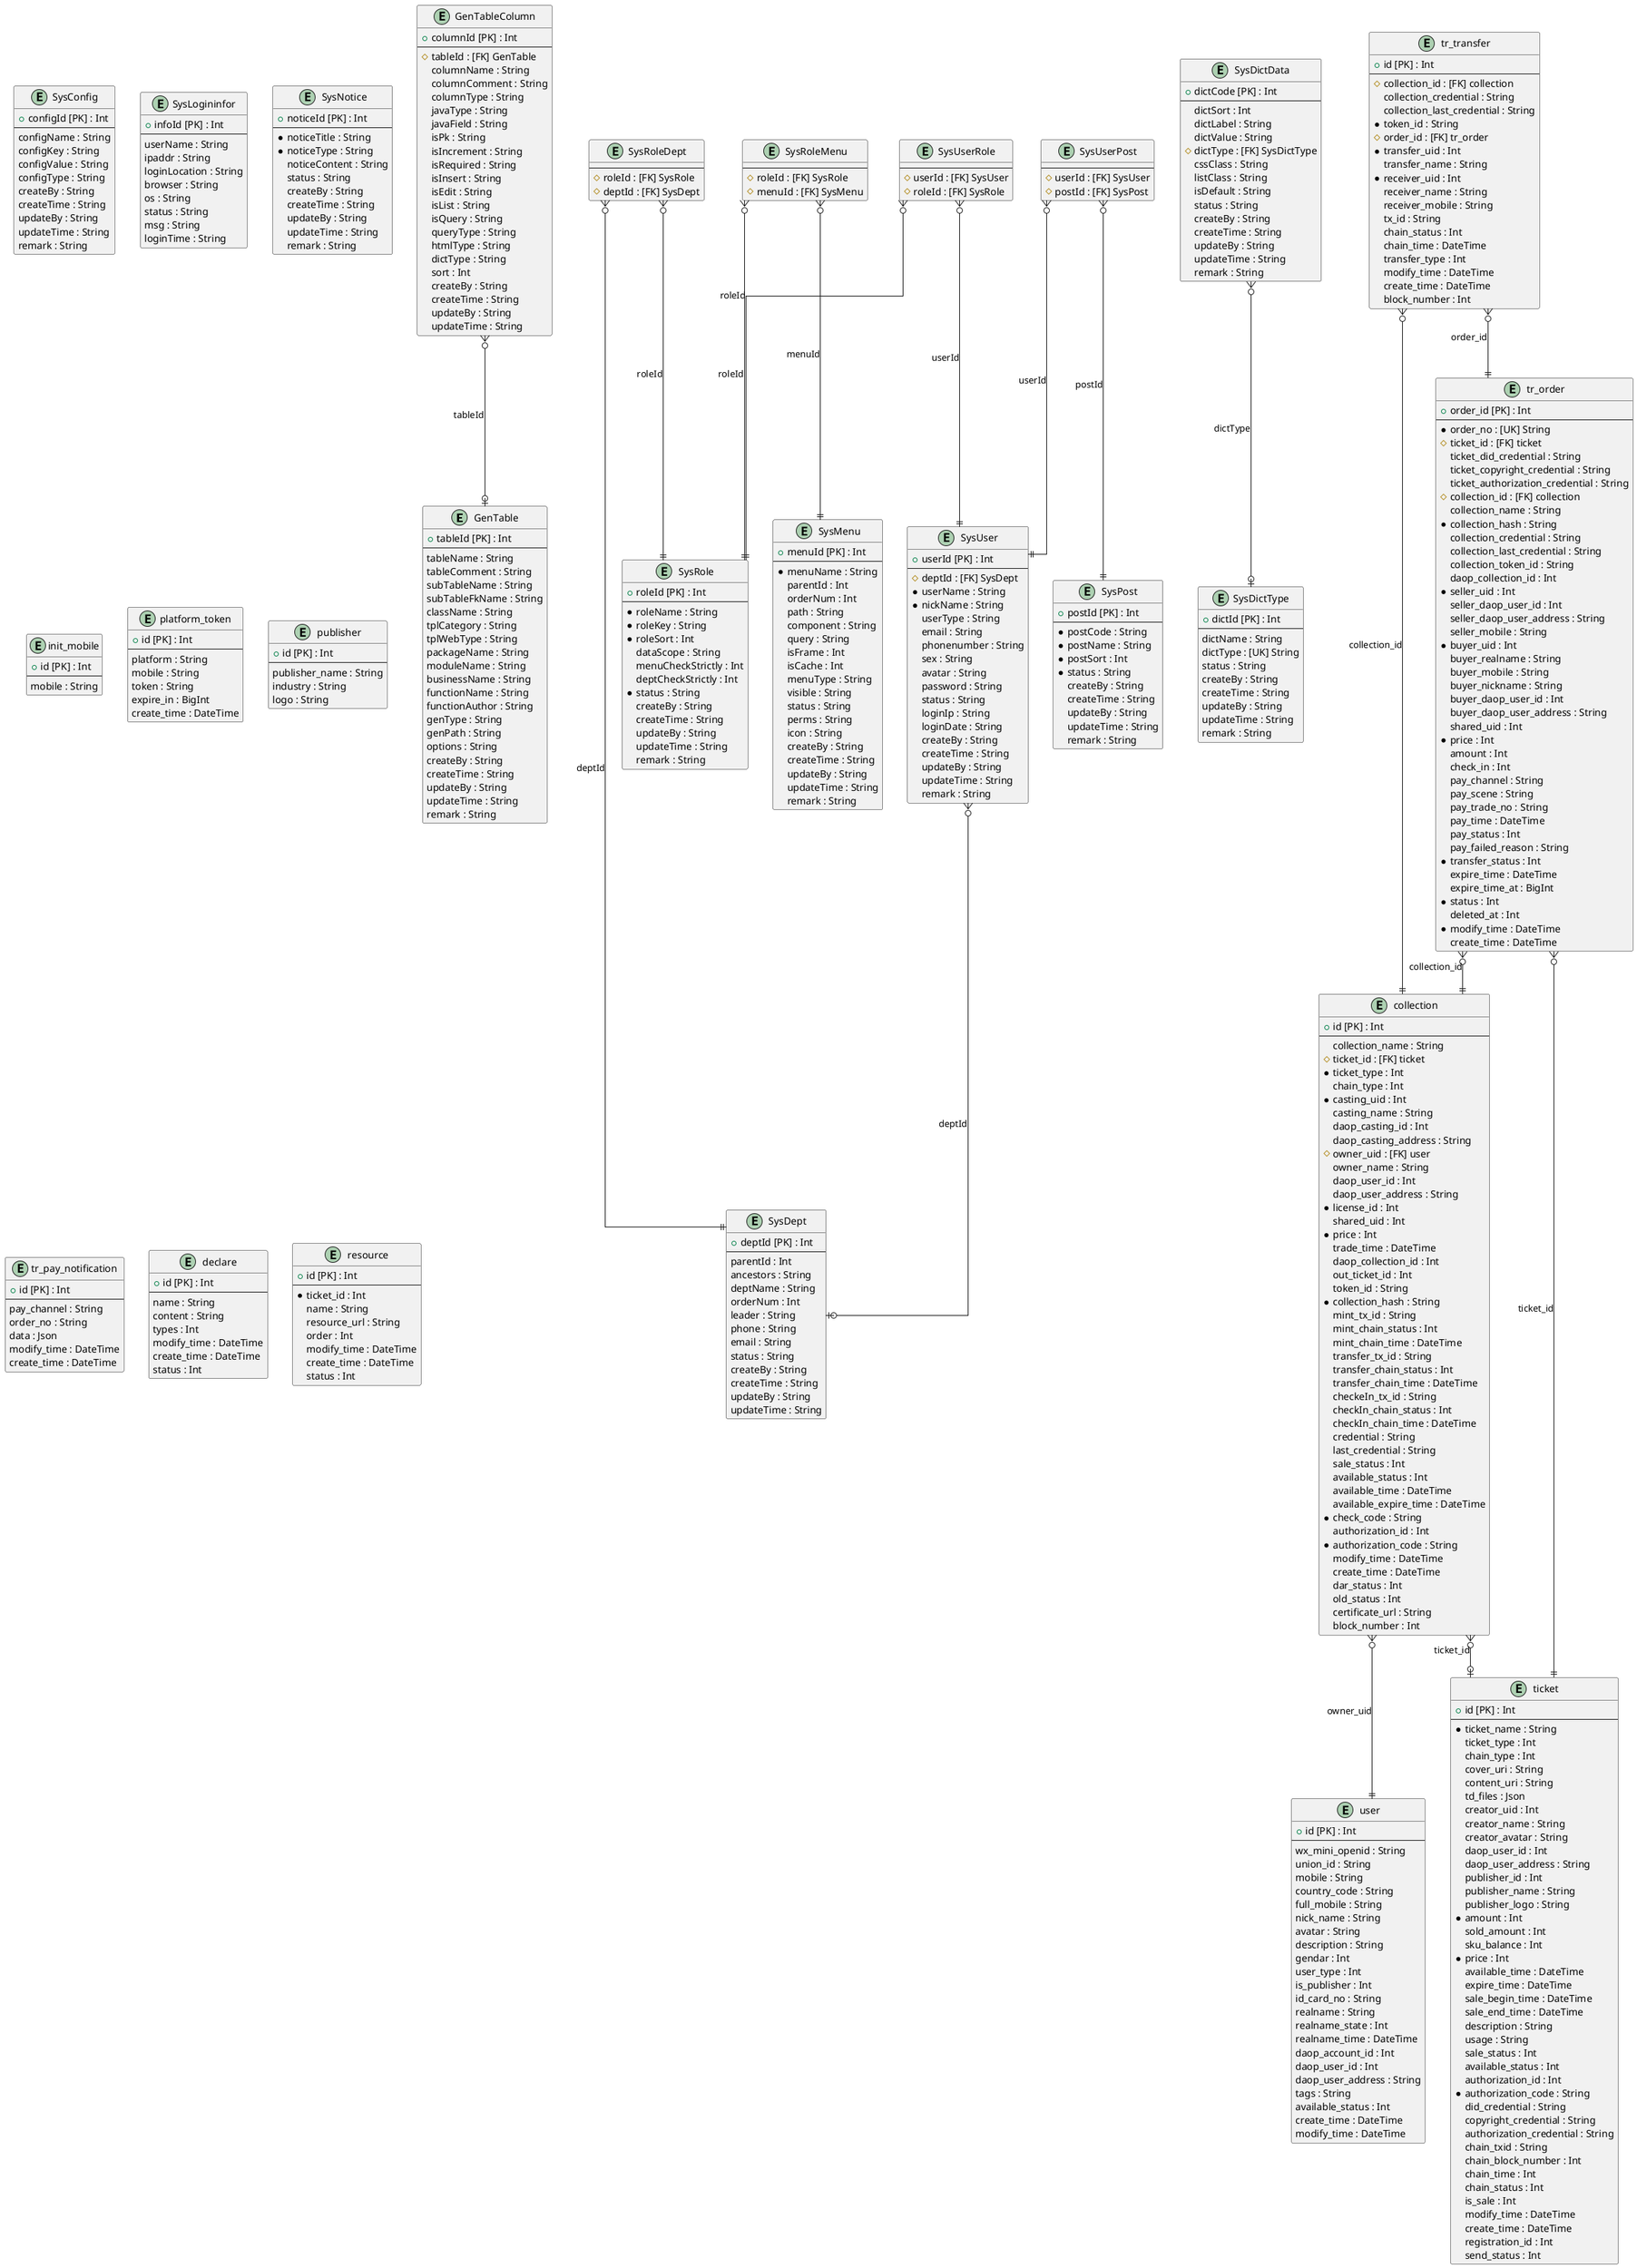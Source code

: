 @startuml erd
skinparam linetype ortho
entity "GenTable" as GenTable {
+ tableId [PK] : Int 
--
  tableName : String
  tableComment : String
  subTableName : String
  subTableFkName : String
  className : String
  tplCategory : String
  tplWebType : String
  packageName : String
  moduleName : String
  businessName : String
  functionName : String
  functionAuthor : String
  genType : String
  genPath : String
  options : String
  createBy : String
  createTime : String
  updateBy : String
  updateTime : String
  remark : String
}

entity "GenTableColumn" as GenTableColumn {
+ columnId [PK] : Int 
--
  # tableId : [FK] GenTable
  columnName : String
  columnComment : String
  columnType : String
  javaType : String
  javaField : String
  isPk : String
  isIncrement : String
  isRequired : String
  isInsert : String
  isEdit : String
  isList : String
  isQuery : String
  queryType : String
  htmlType : String
  dictType : String
  sort : Int
  createBy : String
  createTime : String
  updateBy : String
  updateTime : String
}

entity "SysConfig" as SysConfig {
+ configId [PK] : Int 
--
  configName : String
  configKey : String
  configValue : String
  configType : String
  createBy : String
  createTime : String
  updateBy : String
  updateTime : String
  remark : String
}

entity "SysDept" as SysDept {
+ deptId [PK] : Int 
--
  parentId : Int
  ancestors : String
  deptName : String
  orderNum : Int
  leader : String
  phone : String
  email : String
  status : String
  createBy : String
  createTime : String
  updateBy : String
  updateTime : String
}

entity "SysDictData" as SysDictData {
+ dictCode [PK] : Int 
--
  dictSort : Int
  dictLabel : String
  dictValue : String
  # dictType : [FK] SysDictType
  cssClass : String
  listClass : String
  isDefault : String
  status : String
  createBy : String
  createTime : String
  updateBy : String
  updateTime : String
  remark : String
}

entity "SysDictType" as SysDictType {
+ dictId [PK] : Int 
--
  dictName : String
  dictType : [UK] String
  status : String
  createBy : String
  createTime : String
  updateBy : String
  updateTime : String
  remark : String
}

entity "SysLogininfor" as SysLogininfor {
+ infoId [PK] : Int 
--
  userName : String
  ipaddr : String
  loginLocation : String
  browser : String
  os : String
  status : String
  msg : String
  loginTime : String
}

entity "SysMenu" as SysMenu {
+ menuId [PK] : Int 
--
  * menuName : String
  parentId : Int
  orderNum : Int
  path : String
  component : String
  query : String
  isFrame : Int
  isCache : Int
  menuType : String
  visible : String
  status : String
  perms : String
  icon : String
  createBy : String
  createTime : String
  updateBy : String
  updateTime : String
  remark : String
}

entity "SysNotice" as SysNotice {
+ noticeId [PK] : Int 
--
  * noticeTitle : String
  * noticeType : String
  noticeContent : String
  status : String
  createBy : String
  createTime : String
  updateBy : String
  updateTime : String
  remark : String
}

entity "SysPost" as SysPost {
+ postId [PK] : Int 
--
  * postCode : String
  * postName : String
  * postSort : Int
  * status : String
  createBy : String
  createTime : String
  updateBy : String
  updateTime : String
  remark : String
}

entity "SysUserPost" as SysUserPost {
--
  # userId : [FK] SysUser
  # postId : [FK] SysPost
}

entity "SysRoleDept" as SysRoleDept {
--
  # roleId : [FK] SysRole
  # deptId : [FK] SysDept
}

entity "SysRoleMenu" as SysRoleMenu {
--
  # roleId : [FK] SysRole
  # menuId : [FK] SysMenu
}

entity "SysUser" as SysUser {
+ userId [PK] : Int 
--
  # deptId : [FK] SysDept
  * userName : String
  * nickName : String
  userType : String
  email : String
  phonenumber : String
  sex : String
  avatar : String
  password : String
  status : String
  loginIp : String
  loginDate : String
  createBy : String
  createTime : String
  updateBy : String
  updateTime : String
  remark : String
}

entity "SysRole" as SysRole {
+ roleId [PK] : Int 
--
  * roleName : String
  * roleKey : String
  * roleSort : Int
  dataScope : String
  menuCheckStrictly : Int
  deptCheckStrictly : Int
  * status : String
  createBy : String
  createTime : String
  updateBy : String
  updateTime : String
  remark : String
}

entity "SysUserRole" as SysUserRole {
--
  # userId : [FK] SysUser
  # roleId : [FK] SysRole
}

entity "collection" as collection {
+ id [PK] : Int 
--
  collection_name : String
  # ticket_id : [FK] ticket
  * ticket_type : Int
  chain_type : Int
  * casting_uid : Int
  casting_name : String
  daop_casting_id : Int
  daop_casting_address : String
  # owner_uid : [FK] user
  owner_name : String
  daop_user_id : Int
  daop_user_address : String
  * license_id : Int
  shared_uid : Int
  * price : Int
  trade_time : DateTime
  daop_collection_id : Int
  out_ticket_id : Int
  token_id : String
  * collection_hash : String
  mint_tx_id : String
  mint_chain_status : Int
  mint_chain_time : DateTime
  transfer_tx_id : String
  transfer_chain_status : Int
  transfer_chain_time : DateTime
  checkeIn_tx_id : String
  checkIn_chain_status : Int
  checkIn_chain_time : DateTime
  credential : String
  last_credential : String
  sale_status : Int
  available_status : Int
  available_time : DateTime
  available_expire_time : DateTime
  * check_code : String
  authorization_id : Int
  * authorization_code : String
  modify_time : DateTime
  create_time : DateTime
  dar_status : Int
  old_status : Int
  certificate_url : String
  block_number : Int
}

entity "init_mobile" as init_mobile {
+ id [PK] : Int 
--
  mobile : String
}

entity "platform_token" as platform_token {
+ id [PK] : Int 
--
  platform : String
  mobile : String
  token : String
  expire_in : BigInt
  create_time : DateTime
}

entity "publisher" as publisher {
+ id [PK] : Int 
--
  publisher_name : String
  industry : String
  logo : String
}

entity "ticket" as ticket {
+ id [PK] : Int 
--
  * ticket_name : String
  ticket_type : Int
  chain_type : Int
  cover_uri : String
  content_uri : String
  td_files : Json
  creator_uid : Int
  creator_name : String
  creator_avatar : String
  daop_user_id : Int
  daop_user_address : String
  publisher_id : Int
  publisher_name : String
  publisher_logo : String
  * amount : Int
  sold_amount : Int
  sku_balance : Int
  * price : Int
  available_time : DateTime
  expire_time : DateTime
  sale_begin_time : DateTime
  sale_end_time : DateTime
  description : String
  usage : String
  sale_status : Int
  available_status : Int
  authorization_id : Int
  * authorization_code : String
  did_credential : String
  copyright_credential : String
  authorization_credential : String
  chain_txid : String
  chain_block_number : Int
  chain_time : Int
  chain_status : Int
  is_sale : Int
  modify_time : DateTime
  create_time : DateTime
  registration_id : Int
  send_status : Int
}

entity "tr_order" as tr_order {
+ order_id [PK] : Int 
--
  * order_no : [UK] String
  # ticket_id : [FK] ticket
  ticket_did_credential : String
  ticket_copyright_credential : String
  ticket_authorization_credential : String
  # collection_id : [FK] collection
  collection_name : String
  * collection_hash : String
  collection_credential : String
  collection_last_credential : String
  collection_token_id : String
  daop_collection_id : Int
  * seller_uid : Int
  seller_daop_user_id : Int
  seller_daop_user_address : String
  seller_mobile : String
  * buyer_uid : Int
  buyer_realname : String
  buyer_mobile : String
  buyer_nickname : String
  buyer_daop_user_id : Int
  buyer_daop_user_address : String
  shared_uid : Int
  * price : Int
  amount : Int
  check_in : Int
  pay_channel : String
  pay_scene : String
  pay_trade_no : String
  pay_time : DateTime
  pay_status : Int
  pay_failed_reason : String
  * transfer_status : Int
  expire_time : DateTime
  expire_time_at : BigInt
  * status : Int
  deleted_at : Int
  * modify_time : DateTime
  create_time : DateTime
}

entity "tr_pay_notification" as tr_pay_notification {
+ id [PK] : Int 
--
  pay_channel : String
  order_no : String
  data : Json
  modify_time : DateTime
  create_time : DateTime
}

entity "tr_transfer" as tr_transfer {
+ id [PK] : Int 
--
  # collection_id : [FK] collection
  collection_credential : String
  collection_last_credential : String
  * token_id : String
  # order_id : [FK] tr_order
  * transfer_uid : Int
  transfer_name : String
  * receiver_uid : Int
  receiver_name : String
  receiver_mobile : String
  tx_id : String
  chain_status : Int
  chain_time : DateTime
  transfer_type : Int
  modify_time : DateTime
  create_time : DateTime
  block_number : Int
}

entity "user" as user {
+ id [PK] : Int 
--
  wx_mini_openid : String
  union_id : String
  mobile : String
  country_code : String
  full_mobile : String
  nick_name : String
  avatar : String
  description : String
  gendar : Int
  user_type : Int
  is_publisher : Int
  id_card_no : String
  realname : String
  realname_state : Int
  realname_time : DateTime
  daop_account_id : Int
  daop_user_id : Int
  daop_user_address : String
  tags : String
  available_status : Int
  create_time : DateTime
  modify_time : DateTime
}

entity "declare" as declare {
+ id [PK] : Int 
--
  name : String
  content : String
  types : Int
  modify_time : DateTime
  create_time : DateTime
  status : Int
}

entity "resource" as resource {
+ id [PK] : Int 
--
  * ticket_id : Int
  name : String
  resource_url : String
  order : Int
  modify_time : DateTime
  create_time : DateTime
  status : Int
}

' Relations
GenTableColumn }o--o| GenTable: tableId
SysDictData }o--o| SysDictType: dictType
SysUserPost }o--|| SysUser: userId
SysUserPost }o--|| SysPost: postId
SysRoleDept }o--|| SysRole: roleId
SysRoleDept }o--|| SysDept: deptId
SysRoleMenu }o--|| SysMenu: menuId
SysRoleMenu }o--|| SysRole: roleId
SysUser }o--o| SysDept: deptId
SysUserRole }o--|| SysUser: userId
SysUserRole }o--|| SysRole: roleId
collection }o--o| ticket: ticket_id
collection }o--|| user: owner_uid
tr_order }o--|| collection: collection_id
tr_order }o--|| ticket: ticket_id
tr_transfer }o--|| collection: collection_id
tr_transfer }o--|| tr_order: order_id
' ManyToMany Relations
' enum relations
@enduml
@startuml GenTable
skinparam linetype ortho
entity "GenTable" as GenTable {
+ tableId [PK] : Int 
--
  tableName : String
  tableComment : String
  subTableName : String
  subTableFkName : String
  className : String
  tplCategory : String
  tplWebType : String
  packageName : String
  moduleName : String
  businessName : String
  functionName : String
  functionAuthor : String
  genType : String
  genPath : String
  options : String
  createBy : String
  createTime : String
  updateBy : String
  updateTime : String
  remark : String
}

entity "GenTableColumn" as GenTableColumn {
+ columnId [PK] : Int 
--
  # tableId : [FK] GenTable
  columnName : String
  columnComment : String
  columnType : String
  javaType : String
  javaField : String
  isPk : String
  isIncrement : String
  isRequired : String
  isInsert : String
  isEdit : String
  isList : String
  isQuery : String
  queryType : String
  htmlType : String
  dictType : String
  sort : Int
  createBy : String
  createTime : String
  updateBy : String
  updateTime : String
}

' Relations
GenTableColumn }o--o| GenTable: tableId
' ManyToMany Relations
' enum relations
@enduml
@startuml GenTableColumn
skinparam linetype ortho
entity "GenTable" as GenTable {
+ tableId [PK] : Int 
--
  tableName : String
  tableComment : String
  subTableName : String
  subTableFkName : String
  className : String
  tplCategory : String
  tplWebType : String
  packageName : String
  moduleName : String
  businessName : String
  functionName : String
  functionAuthor : String
  genType : String
  genPath : String
  options : String
  createBy : String
  createTime : String
  updateBy : String
  updateTime : String
  remark : String
}

entity "GenTableColumn" as GenTableColumn {
+ columnId [PK] : Int 
--
  # tableId : [FK] GenTable
  columnName : String
  columnComment : String
  columnType : String
  javaType : String
  javaField : String
  isPk : String
  isIncrement : String
  isRequired : String
  isInsert : String
  isEdit : String
  isList : String
  isQuery : String
  queryType : String
  htmlType : String
  dictType : String
  sort : Int
  createBy : String
  createTime : String
  updateBy : String
  updateTime : String
}

' Relations
GenTableColumn }o--o| GenTable: tableId
' ManyToMany Relations
' enum relations
@enduml
@startuml SysConfig
skinparam linetype ortho
entity "SysConfig" as SysConfig {
+ configId [PK] : Int 
--
  configName : String
  configKey : String
  configValue : String
  configType : String
  createBy : String
  createTime : String
  updateBy : String
  updateTime : String
  remark : String
}

' Relations
' ManyToMany Relations
' enum relations
@enduml
@startuml SysDept
skinparam linetype ortho
entity "SysDept" as SysDept {
+ deptId [PK] : Int 
--
  parentId : Int
  ancestors : String
  deptName : String
  orderNum : Int
  leader : String
  phone : String
  email : String
  status : String
  createBy : String
  createTime : String
  updateBy : String
  updateTime : String
}

entity "SysRoleDept" as SysRoleDept {
--
  # roleId : [FK] SysRole
  # deptId : [FK] SysDept
}

entity "SysUser" as SysUser {
+ userId [PK] : Int 
--
  # deptId : [FK] SysDept
  * userName : String
  * nickName : String
  userType : String
  email : String
  phonenumber : String
  sex : String
  avatar : String
  password : String
  status : String
  loginIp : String
  loginDate : String
  createBy : String
  createTime : String
  updateBy : String
  updateTime : String
  remark : String
}

' Relations
SysRoleDept }o--|| SysDept: deptId
SysUser }o--o| SysDept: deptId
' ManyToMany Relations
' enum relations
@enduml
@startuml SysDictData
skinparam linetype ortho
entity "SysDictData" as SysDictData {
+ dictCode [PK] : Int 
--
  dictSort : Int
  dictLabel : String
  dictValue : String
  # dictType : [FK] SysDictType
  cssClass : String
  listClass : String
  isDefault : String
  status : String
  createBy : String
  createTime : String
  updateBy : String
  updateTime : String
  remark : String
}

entity "SysDictType" as SysDictType {
+ dictId [PK] : Int 
--
  dictName : String
  dictType : [UK] String
  status : String
  createBy : String
  createTime : String
  updateBy : String
  updateTime : String
  remark : String
}

' Relations
SysDictData }o--o| SysDictType: dictType
' ManyToMany Relations
' enum relations
@enduml
@startuml SysDictType
skinparam linetype ortho
entity "SysDictData" as SysDictData {
+ dictCode [PK] : Int 
--
  dictSort : Int
  dictLabel : String
  dictValue : String
  # dictType : [FK] SysDictType
  cssClass : String
  listClass : String
  isDefault : String
  status : String
  createBy : String
  createTime : String
  updateBy : String
  updateTime : String
  remark : String
}

entity "SysDictType" as SysDictType {
+ dictId [PK] : Int 
--
  dictName : String
  dictType : [UK] String
  status : String
  createBy : String
  createTime : String
  updateBy : String
  updateTime : String
  remark : String
}

' Relations
SysDictData }o--o| SysDictType: dictType
' ManyToMany Relations
' enum relations
@enduml
@startuml SysLogininfor
skinparam linetype ortho
entity "SysLogininfor" as SysLogininfor {
+ infoId [PK] : Int 
--
  userName : String
  ipaddr : String
  loginLocation : String
  browser : String
  os : String
  status : String
  msg : String
  loginTime : String
}

' Relations
' ManyToMany Relations
' enum relations
@enduml
@startuml SysMenu
skinparam linetype ortho
entity "SysMenu" as SysMenu {
+ menuId [PK] : Int 
--
  * menuName : String
  parentId : Int
  orderNum : Int
  path : String
  component : String
  query : String
  isFrame : Int
  isCache : Int
  menuType : String
  visible : String
  status : String
  perms : String
  icon : String
  createBy : String
  createTime : String
  updateBy : String
  updateTime : String
  remark : String
}

entity "SysRoleMenu" as SysRoleMenu {
--
  # roleId : [FK] SysRole
  # menuId : [FK] SysMenu
}

' Relations
SysRoleMenu }o--|| SysMenu: menuId
' ManyToMany Relations
' enum relations
@enduml
@startuml SysNotice
skinparam linetype ortho
entity "SysNotice" as SysNotice {
+ noticeId [PK] : Int 
--
  * noticeTitle : String
  * noticeType : String
  noticeContent : String
  status : String
  createBy : String
  createTime : String
  updateBy : String
  updateTime : String
  remark : String
}

' Relations
' ManyToMany Relations
' enum relations
@enduml
@startuml SysPost
skinparam linetype ortho
entity "SysPost" as SysPost {
+ postId [PK] : Int 
--
  * postCode : String
  * postName : String
  * postSort : Int
  * status : String
  createBy : String
  createTime : String
  updateBy : String
  updateTime : String
  remark : String
}

entity "SysUserPost" as SysUserPost {
--
  # userId : [FK] SysUser
  # postId : [FK] SysPost
}

' Relations
SysUserPost }o--|| SysPost: postId
' ManyToMany Relations
' enum relations
@enduml
@startuml SysUserPost
skinparam linetype ortho
entity "SysPost" as SysPost {
+ postId [PK] : Int 
--
  * postCode : String
  * postName : String
  * postSort : Int
  * status : String
  createBy : String
  createTime : String
  updateBy : String
  updateTime : String
  remark : String
}

entity "SysUserPost" as SysUserPost {
--
  # userId : [FK] SysUser
  # postId : [FK] SysPost
}

entity "SysUser" as SysUser {
+ userId [PK] : Int 
--
  # deptId : [FK] SysDept
  * userName : String
  * nickName : String
  userType : String
  email : String
  phonenumber : String
  sex : String
  avatar : String
  password : String
  status : String
  loginIp : String
  loginDate : String
  createBy : String
  createTime : String
  updateBy : String
  updateTime : String
  remark : String
}

' Relations
SysUserPost }o--|| SysUser: userId
SysUserPost }o--|| SysPost: postId
' ManyToMany Relations
' enum relations
@enduml
@startuml SysRoleDept
skinparam linetype ortho
entity "SysDept" as SysDept {
+ deptId [PK] : Int 
--
  parentId : Int
  ancestors : String
  deptName : String
  orderNum : Int
  leader : String
  phone : String
  email : String
  status : String
  createBy : String
  createTime : String
  updateBy : String
  updateTime : String
}

entity "SysRoleDept" as SysRoleDept {
--
  # roleId : [FK] SysRole
  # deptId : [FK] SysDept
}

entity "SysRole" as SysRole {
+ roleId [PK] : Int 
--
  * roleName : String
  * roleKey : String
  * roleSort : Int
  dataScope : String
  menuCheckStrictly : Int
  deptCheckStrictly : Int
  * status : String
  createBy : String
  createTime : String
  updateBy : String
  updateTime : String
  remark : String
}

' Relations
SysRoleDept }o--|| SysRole: roleId
SysRoleDept }o--|| SysDept: deptId
' ManyToMany Relations
' enum relations
@enduml
@startuml SysRoleMenu
skinparam linetype ortho
entity "SysMenu" as SysMenu {
+ menuId [PK] : Int 
--
  * menuName : String
  parentId : Int
  orderNum : Int
  path : String
  component : String
  query : String
  isFrame : Int
  isCache : Int
  menuType : String
  visible : String
  status : String
  perms : String
  icon : String
  createBy : String
  createTime : String
  updateBy : String
  updateTime : String
  remark : String
}

entity "SysRoleMenu" as SysRoleMenu {
--
  # roleId : [FK] SysRole
  # menuId : [FK] SysMenu
}

entity "SysRole" as SysRole {
+ roleId [PK] : Int 
--
  * roleName : String
  * roleKey : String
  * roleSort : Int
  dataScope : String
  menuCheckStrictly : Int
  deptCheckStrictly : Int
  * status : String
  createBy : String
  createTime : String
  updateBy : String
  updateTime : String
  remark : String
}

' Relations
SysRoleMenu }o--|| SysMenu: menuId
SysRoleMenu }o--|| SysRole: roleId
' ManyToMany Relations
' enum relations
@enduml
@startuml SysUser
skinparam linetype ortho
entity "SysDept" as SysDept {
+ deptId [PK] : Int 
--
  parentId : Int
  ancestors : String
  deptName : String
  orderNum : Int
  leader : String
  phone : String
  email : String
  status : String
  createBy : String
  createTime : String
  updateBy : String
  updateTime : String
}

entity "SysUserPost" as SysUserPost {
--
  # userId : [FK] SysUser
  # postId : [FK] SysPost
}

entity "SysUser" as SysUser {
+ userId [PK] : Int 
--
  # deptId : [FK] SysDept
  * userName : String
  * nickName : String
  userType : String
  email : String
  phonenumber : String
  sex : String
  avatar : String
  password : String
  status : String
  loginIp : String
  loginDate : String
  createBy : String
  createTime : String
  updateBy : String
  updateTime : String
  remark : String
}

entity "SysUserRole" as SysUserRole {
--
  # userId : [FK] SysUser
  # roleId : [FK] SysRole
}

' Relations
SysUserPost }o--|| SysUser: userId
SysUser }o--o| SysDept: deptId
SysUserRole }o--|| SysUser: userId
' ManyToMany Relations
' enum relations
@enduml
@startuml SysRole
skinparam linetype ortho
entity "SysRoleDept" as SysRoleDept {
--
  # roleId : [FK] SysRole
  # deptId : [FK] SysDept
}

entity "SysRoleMenu" as SysRoleMenu {
--
  # roleId : [FK] SysRole
  # menuId : [FK] SysMenu
}

entity "SysRole" as SysRole {
+ roleId [PK] : Int 
--
  * roleName : String
  * roleKey : String
  * roleSort : Int
  dataScope : String
  menuCheckStrictly : Int
  deptCheckStrictly : Int
  * status : String
  createBy : String
  createTime : String
  updateBy : String
  updateTime : String
  remark : String
}

entity "SysUserRole" as SysUserRole {
--
  # userId : [FK] SysUser
  # roleId : [FK] SysRole
}

' Relations
SysRoleDept }o--|| SysRole: roleId
SysRoleMenu }o--|| SysRole: roleId
SysUserRole }o--|| SysRole: roleId
' ManyToMany Relations
' enum relations
@enduml
@startuml SysUserRole
skinparam linetype ortho
entity "SysUser" as SysUser {
+ userId [PK] : Int 
--
  # deptId : [FK] SysDept
  * userName : String
  * nickName : String
  userType : String
  email : String
  phonenumber : String
  sex : String
  avatar : String
  password : String
  status : String
  loginIp : String
  loginDate : String
  createBy : String
  createTime : String
  updateBy : String
  updateTime : String
  remark : String
}

entity "SysRole" as SysRole {
+ roleId [PK] : Int 
--
  * roleName : String
  * roleKey : String
  * roleSort : Int
  dataScope : String
  menuCheckStrictly : Int
  deptCheckStrictly : Int
  * status : String
  createBy : String
  createTime : String
  updateBy : String
  updateTime : String
  remark : String
}

entity "SysUserRole" as SysUserRole {
--
  # userId : [FK] SysUser
  # roleId : [FK] SysRole
}

' Relations
SysUserRole }o--|| SysUser: userId
SysUserRole }o--|| SysRole: roleId
' ManyToMany Relations
' enum relations
@enduml
@startuml collection
skinparam linetype ortho
entity "collection" as collection {
+ id [PK] : Int 
--
  collection_name : String
  # ticket_id : [FK] ticket
  * ticket_type : Int
  chain_type : Int
  * casting_uid : Int
  casting_name : String
  daop_casting_id : Int
  daop_casting_address : String
  # owner_uid : [FK] user
  owner_name : String
  daop_user_id : Int
  daop_user_address : String
  * license_id : Int
  shared_uid : Int
  * price : Int
  trade_time : DateTime
  daop_collection_id : Int
  out_ticket_id : Int
  token_id : String
  * collection_hash : String
  mint_tx_id : String
  mint_chain_status : Int
  mint_chain_time : DateTime
  transfer_tx_id : String
  transfer_chain_status : Int
  transfer_chain_time : DateTime
  checkeIn_tx_id : String
  checkIn_chain_status : Int
  checkIn_chain_time : DateTime
  credential : String
  last_credential : String
  sale_status : Int
  available_status : Int
  available_time : DateTime
  available_expire_time : DateTime
  * check_code : String
  authorization_id : Int
  * authorization_code : String
  modify_time : DateTime
  create_time : DateTime
  dar_status : Int
  old_status : Int
  certificate_url : String
  block_number : Int
}

entity "ticket" as ticket {
+ id [PK] : Int 
--
  * ticket_name : String
  ticket_type : Int
  chain_type : Int
  cover_uri : String
  content_uri : String
  td_files : Json
  creator_uid : Int
  creator_name : String
  creator_avatar : String
  daop_user_id : Int
  daop_user_address : String
  publisher_id : Int
  publisher_name : String
  publisher_logo : String
  * amount : Int
  sold_amount : Int
  sku_balance : Int
  * price : Int
  available_time : DateTime
  expire_time : DateTime
  sale_begin_time : DateTime
  sale_end_time : DateTime
  description : String
  usage : String
  sale_status : Int
  available_status : Int
  authorization_id : Int
  * authorization_code : String
  did_credential : String
  copyright_credential : String
  authorization_credential : String
  chain_txid : String
  chain_block_number : Int
  chain_time : Int
  chain_status : Int
  is_sale : Int
  modify_time : DateTime
  create_time : DateTime
  registration_id : Int
  send_status : Int
}

entity "tr_order" as tr_order {
+ order_id [PK] : Int 
--
  * order_no : [UK] String
  # ticket_id : [FK] ticket
  ticket_did_credential : String
  ticket_copyright_credential : String
  ticket_authorization_credential : String
  # collection_id : [FK] collection
  collection_name : String
  * collection_hash : String
  collection_credential : String
  collection_last_credential : String
  collection_token_id : String
  daop_collection_id : Int
  * seller_uid : Int
  seller_daop_user_id : Int
  seller_daop_user_address : String
  seller_mobile : String
  * buyer_uid : Int
  buyer_realname : String
  buyer_mobile : String
  buyer_nickname : String
  buyer_daop_user_id : Int
  buyer_daop_user_address : String
  shared_uid : Int
  * price : Int
  amount : Int
  check_in : Int
  pay_channel : String
  pay_scene : String
  pay_trade_no : String
  pay_time : DateTime
  pay_status : Int
  pay_failed_reason : String
  * transfer_status : Int
  expire_time : DateTime
  expire_time_at : BigInt
  * status : Int
  deleted_at : Int
  * modify_time : DateTime
  create_time : DateTime
}

entity "tr_transfer" as tr_transfer {
+ id [PK] : Int 
--
  # collection_id : [FK] collection
  collection_credential : String
  collection_last_credential : String
  * token_id : String
  # order_id : [FK] tr_order
  * transfer_uid : Int
  transfer_name : String
  * receiver_uid : Int
  receiver_name : String
  receiver_mobile : String
  tx_id : String
  chain_status : Int
  chain_time : DateTime
  transfer_type : Int
  modify_time : DateTime
  create_time : DateTime
  block_number : Int
}

entity "user" as user {
+ id [PK] : Int 
--
  wx_mini_openid : String
  union_id : String
  mobile : String
  country_code : String
  full_mobile : String
  nick_name : String
  avatar : String
  description : String
  gendar : Int
  user_type : Int
  is_publisher : Int
  id_card_no : String
  realname : String
  realname_state : Int
  realname_time : DateTime
  daop_account_id : Int
  daop_user_id : Int
  daop_user_address : String
  tags : String
  available_status : Int
  create_time : DateTime
  modify_time : DateTime
}

' Relations
collection }o--o| ticket: ticket_id
collection }o--|| user: owner_uid
tr_order }o--|| collection: collection_id
tr_order }o--|| ticket: ticket_id
tr_transfer }o--|| collection: collection_id
tr_transfer }o--|| tr_order: order_id
' ManyToMany Relations
' enum relations
@enduml
@startuml init_mobile
skinparam linetype ortho
entity "init_mobile" as init_mobile {
+ id [PK] : Int 
--
  mobile : String
}

' Relations
' ManyToMany Relations
' enum relations
@enduml
@startuml platform_token
skinparam linetype ortho
entity "platform_token" as platform_token {
+ id [PK] : Int 
--
  platform : String
  mobile : String
  token : String
  expire_in : BigInt
  create_time : DateTime
}

' Relations
' ManyToMany Relations
' enum relations
@enduml
@startuml publisher
skinparam linetype ortho
entity "publisher" as publisher {
+ id [PK] : Int 
--
  publisher_name : String
  industry : String
  logo : String
}

' Relations
' ManyToMany Relations
' enum relations
@enduml
@startuml ticket
skinparam linetype ortho
entity "collection" as collection {
+ id [PK] : Int 
--
  collection_name : String
  # ticket_id : [FK] ticket
  * ticket_type : Int
  chain_type : Int
  * casting_uid : Int
  casting_name : String
  daop_casting_id : Int
  daop_casting_address : String
  # owner_uid : [FK] user
  owner_name : String
  daop_user_id : Int
  daop_user_address : String
  * license_id : Int
  shared_uid : Int
  * price : Int
  trade_time : DateTime
  daop_collection_id : Int
  out_ticket_id : Int
  token_id : String
  * collection_hash : String
  mint_tx_id : String
  mint_chain_status : Int
  mint_chain_time : DateTime
  transfer_tx_id : String
  transfer_chain_status : Int
  transfer_chain_time : DateTime
  checkeIn_tx_id : String
  checkIn_chain_status : Int
  checkIn_chain_time : DateTime
  credential : String
  last_credential : String
  sale_status : Int
  available_status : Int
  available_time : DateTime
  available_expire_time : DateTime
  * check_code : String
  authorization_id : Int
  * authorization_code : String
  modify_time : DateTime
  create_time : DateTime
  dar_status : Int
  old_status : Int
  certificate_url : String
  block_number : Int
}

entity "ticket" as ticket {
+ id [PK] : Int 
--
  * ticket_name : String
  ticket_type : Int
  chain_type : Int
  cover_uri : String
  content_uri : String
  td_files : Json
  creator_uid : Int
  creator_name : String
  creator_avatar : String
  daop_user_id : Int
  daop_user_address : String
  publisher_id : Int
  publisher_name : String
  publisher_logo : String
  * amount : Int
  sold_amount : Int
  sku_balance : Int
  * price : Int
  available_time : DateTime
  expire_time : DateTime
  sale_begin_time : DateTime
  sale_end_time : DateTime
  description : String
  usage : String
  sale_status : Int
  available_status : Int
  authorization_id : Int
  * authorization_code : String
  did_credential : String
  copyright_credential : String
  authorization_credential : String
  chain_txid : String
  chain_block_number : Int
  chain_time : Int
  chain_status : Int
  is_sale : Int
  modify_time : DateTime
  create_time : DateTime
  registration_id : Int
  send_status : Int
}

entity "tr_order" as tr_order {
+ order_id [PK] : Int 
--
  * order_no : [UK] String
  # ticket_id : [FK] ticket
  ticket_did_credential : String
  ticket_copyright_credential : String
  ticket_authorization_credential : String
  # collection_id : [FK] collection
  collection_name : String
  * collection_hash : String
  collection_credential : String
  collection_last_credential : String
  collection_token_id : String
  daop_collection_id : Int
  * seller_uid : Int
  seller_daop_user_id : Int
  seller_daop_user_address : String
  seller_mobile : String
  * buyer_uid : Int
  buyer_realname : String
  buyer_mobile : String
  buyer_nickname : String
  buyer_daop_user_id : Int
  buyer_daop_user_address : String
  shared_uid : Int
  * price : Int
  amount : Int
  check_in : Int
  pay_channel : String
  pay_scene : String
  pay_trade_no : String
  pay_time : DateTime
  pay_status : Int
  pay_failed_reason : String
  * transfer_status : Int
  expire_time : DateTime
  expire_time_at : BigInt
  * status : Int
  deleted_at : Int
  * modify_time : DateTime
  create_time : DateTime
}

' Relations
collection }o--o| ticket: ticket_id
tr_order }o--|| collection: collection_id
tr_order }o--|| ticket: ticket_id
' ManyToMany Relations
' enum relations
@enduml
@startuml tr_order
skinparam linetype ortho
entity "collection" as collection {
+ id [PK] : Int 
--
  collection_name : String
  # ticket_id : [FK] ticket
  * ticket_type : Int
  chain_type : Int
  * casting_uid : Int
  casting_name : String
  daop_casting_id : Int
  daop_casting_address : String
  # owner_uid : [FK] user
  owner_name : String
  daop_user_id : Int
  daop_user_address : String
  * license_id : Int
  shared_uid : Int
  * price : Int
  trade_time : DateTime
  daop_collection_id : Int
  out_ticket_id : Int
  token_id : String
  * collection_hash : String
  mint_tx_id : String
  mint_chain_status : Int
  mint_chain_time : DateTime
  transfer_tx_id : String
  transfer_chain_status : Int
  transfer_chain_time : DateTime
  checkeIn_tx_id : String
  checkIn_chain_status : Int
  checkIn_chain_time : DateTime
  credential : String
  last_credential : String
  sale_status : Int
  available_status : Int
  available_time : DateTime
  available_expire_time : DateTime
  * check_code : String
  authorization_id : Int
  * authorization_code : String
  modify_time : DateTime
  create_time : DateTime
  dar_status : Int
  old_status : Int
  certificate_url : String
  block_number : Int
}

entity "ticket" as ticket {
+ id [PK] : Int 
--
  * ticket_name : String
  ticket_type : Int
  chain_type : Int
  cover_uri : String
  content_uri : String
  td_files : Json
  creator_uid : Int
  creator_name : String
  creator_avatar : String
  daop_user_id : Int
  daop_user_address : String
  publisher_id : Int
  publisher_name : String
  publisher_logo : String
  * amount : Int
  sold_amount : Int
  sku_balance : Int
  * price : Int
  available_time : DateTime
  expire_time : DateTime
  sale_begin_time : DateTime
  sale_end_time : DateTime
  description : String
  usage : String
  sale_status : Int
  available_status : Int
  authorization_id : Int
  * authorization_code : String
  did_credential : String
  copyright_credential : String
  authorization_credential : String
  chain_txid : String
  chain_block_number : Int
  chain_time : Int
  chain_status : Int
  is_sale : Int
  modify_time : DateTime
  create_time : DateTime
  registration_id : Int
  send_status : Int
}

entity "tr_order" as tr_order {
+ order_id [PK] : Int 
--
  * order_no : [UK] String
  # ticket_id : [FK] ticket
  ticket_did_credential : String
  ticket_copyright_credential : String
  ticket_authorization_credential : String
  # collection_id : [FK] collection
  collection_name : String
  * collection_hash : String
  collection_credential : String
  collection_last_credential : String
  collection_token_id : String
  daop_collection_id : Int
  * seller_uid : Int
  seller_daop_user_id : Int
  seller_daop_user_address : String
  seller_mobile : String
  * buyer_uid : Int
  buyer_realname : String
  buyer_mobile : String
  buyer_nickname : String
  buyer_daop_user_id : Int
  buyer_daop_user_address : String
  shared_uid : Int
  * price : Int
  amount : Int
  check_in : Int
  pay_channel : String
  pay_scene : String
  pay_trade_no : String
  pay_time : DateTime
  pay_status : Int
  pay_failed_reason : String
  * transfer_status : Int
  expire_time : DateTime
  expire_time_at : BigInt
  * status : Int
  deleted_at : Int
  * modify_time : DateTime
  create_time : DateTime
}

entity "tr_transfer" as tr_transfer {
+ id [PK] : Int 
--
  # collection_id : [FK] collection
  collection_credential : String
  collection_last_credential : String
  * token_id : String
  # order_id : [FK] tr_order
  * transfer_uid : Int
  transfer_name : String
  * receiver_uid : Int
  receiver_name : String
  receiver_mobile : String
  tx_id : String
  chain_status : Int
  chain_time : DateTime
  transfer_type : Int
  modify_time : DateTime
  create_time : DateTime
  block_number : Int
}

' Relations
collection }o--o| ticket: ticket_id
tr_order }o--|| collection: collection_id
tr_order }o--|| ticket: ticket_id
tr_transfer }o--|| collection: collection_id
tr_transfer }o--|| tr_order: order_id
' ManyToMany Relations
' enum relations
@enduml
@startuml tr_pay_notification
skinparam linetype ortho
entity "tr_pay_notification" as tr_pay_notification {
+ id [PK] : Int 
--
  pay_channel : String
  order_no : String
  data : Json
  modify_time : DateTime
  create_time : DateTime
}

' Relations
' ManyToMany Relations
' enum relations
@enduml
@startuml tr_transfer
skinparam linetype ortho
entity "collection" as collection {
+ id [PK] : Int 
--
  collection_name : String
  # ticket_id : [FK] ticket
  * ticket_type : Int
  chain_type : Int
  * casting_uid : Int
  casting_name : String
  daop_casting_id : Int
  daop_casting_address : String
  # owner_uid : [FK] user
  owner_name : String
  daop_user_id : Int
  daop_user_address : String
  * license_id : Int
  shared_uid : Int
  * price : Int
  trade_time : DateTime
  daop_collection_id : Int
  out_ticket_id : Int
  token_id : String
  * collection_hash : String
  mint_tx_id : String
  mint_chain_status : Int
  mint_chain_time : DateTime
  transfer_tx_id : String
  transfer_chain_status : Int
  transfer_chain_time : DateTime
  checkeIn_tx_id : String
  checkIn_chain_status : Int
  checkIn_chain_time : DateTime
  credential : String
  last_credential : String
  sale_status : Int
  available_status : Int
  available_time : DateTime
  available_expire_time : DateTime
  * check_code : String
  authorization_id : Int
  * authorization_code : String
  modify_time : DateTime
  create_time : DateTime
  dar_status : Int
  old_status : Int
  certificate_url : String
  block_number : Int
}

entity "tr_order" as tr_order {
+ order_id [PK] : Int 
--
  * order_no : [UK] String
  # ticket_id : [FK] ticket
  ticket_did_credential : String
  ticket_copyright_credential : String
  ticket_authorization_credential : String
  # collection_id : [FK] collection
  collection_name : String
  * collection_hash : String
  collection_credential : String
  collection_last_credential : String
  collection_token_id : String
  daop_collection_id : Int
  * seller_uid : Int
  seller_daop_user_id : Int
  seller_daop_user_address : String
  seller_mobile : String
  * buyer_uid : Int
  buyer_realname : String
  buyer_mobile : String
  buyer_nickname : String
  buyer_daop_user_id : Int
  buyer_daop_user_address : String
  shared_uid : Int
  * price : Int
  amount : Int
  check_in : Int
  pay_channel : String
  pay_scene : String
  pay_trade_no : String
  pay_time : DateTime
  pay_status : Int
  pay_failed_reason : String
  * transfer_status : Int
  expire_time : DateTime
  expire_time_at : BigInt
  * status : Int
  deleted_at : Int
  * modify_time : DateTime
  create_time : DateTime
}

entity "tr_transfer" as tr_transfer {
+ id [PK] : Int 
--
  # collection_id : [FK] collection
  collection_credential : String
  collection_last_credential : String
  * token_id : String
  # order_id : [FK] tr_order
  * transfer_uid : Int
  transfer_name : String
  * receiver_uid : Int
  receiver_name : String
  receiver_mobile : String
  tx_id : String
  chain_status : Int
  chain_time : DateTime
  transfer_type : Int
  modify_time : DateTime
  create_time : DateTime
  block_number : Int
}

' Relations
tr_order }o--|| collection: collection_id
tr_transfer }o--|| collection: collection_id
tr_transfer }o--|| tr_order: order_id
' ManyToMany Relations
' enum relations
@enduml
@startuml user
skinparam linetype ortho
entity "collection" as collection {
+ id [PK] : Int 
--
  collection_name : String
  # ticket_id : [FK] ticket
  * ticket_type : Int
  chain_type : Int
  * casting_uid : Int
  casting_name : String
  daop_casting_id : Int
  daop_casting_address : String
  # owner_uid : [FK] user
  owner_name : String
  daop_user_id : Int
  daop_user_address : String
  * license_id : Int
  shared_uid : Int
  * price : Int
  trade_time : DateTime
  daop_collection_id : Int
  out_ticket_id : Int
  token_id : String
  * collection_hash : String
  mint_tx_id : String
  mint_chain_status : Int
  mint_chain_time : DateTime
  transfer_tx_id : String
  transfer_chain_status : Int
  transfer_chain_time : DateTime
  checkeIn_tx_id : String
  checkIn_chain_status : Int
  checkIn_chain_time : DateTime
  credential : String
  last_credential : String
  sale_status : Int
  available_status : Int
  available_time : DateTime
  available_expire_time : DateTime
  * check_code : String
  authorization_id : Int
  * authorization_code : String
  modify_time : DateTime
  create_time : DateTime
  dar_status : Int
  old_status : Int
  certificate_url : String
  block_number : Int
}

entity "user" as user {
+ id [PK] : Int 
--
  wx_mini_openid : String
  union_id : String
  mobile : String
  country_code : String
  full_mobile : String
  nick_name : String
  avatar : String
  description : String
  gendar : Int
  user_type : Int
  is_publisher : Int
  id_card_no : String
  realname : String
  realname_state : Int
  realname_time : DateTime
  daop_account_id : Int
  daop_user_id : Int
  daop_user_address : String
  tags : String
  available_status : Int
  create_time : DateTime
  modify_time : DateTime
}

' Relations
collection }o--|| user: owner_uid
' ManyToMany Relations
' enum relations
@enduml
@startuml declare
skinparam linetype ortho
entity "declare" as declare {
+ id [PK] : Int 
--
  name : String
  content : String
  types : Int
  modify_time : DateTime
  create_time : DateTime
  status : Int
}

' Relations
' ManyToMany Relations
' enum relations
@enduml
@startuml resource
skinparam linetype ortho
entity "resource" as resource {
+ id [PK] : Int 
--
  * ticket_id : Int
  name : String
  resource_url : String
  order : Int
  modify_time : DateTime
  create_time : DateTime
  status : Int
}

' Relations
' ManyToMany Relations
' enum relations
@enduml